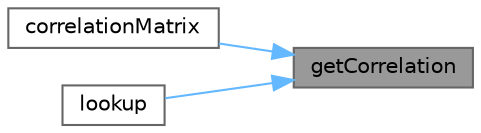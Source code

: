 digraph "getCorrelation"
{
 // INTERACTIVE_SVG=YES
 // LATEX_PDF_SIZE
  bgcolor="transparent";
  edge [fontname=Helvetica,fontsize=10,labelfontname=Helvetica,labelfontsize=10];
  node [fontname=Helvetica,fontsize=10,shape=box,height=0.2,width=0.4];
  rankdir="RL";
  Node1 [label="getCorrelation",height=0.2,width=0.4,color="gray40", fillcolor="grey60", style="filled", fontcolor="black",tooltip="Get the correlation between the factor f_1 and f_2."];
  Node1 -> Node2 [dir="back",color="steelblue1",style="solid"];
  Node2 [label="correlationMatrix",height=0.2,width=0.4,color="grey40", fillcolor="white", style="filled",URL="$classore_1_1data_1_1_correlation_matrix_builder.html#a2035a4cd39a0e39a2ee2c5b936f6a276",tooltip=" "];
  Node1 -> Node3 [dir="back",color="steelblue1",style="solid"];
  Node3 [label="lookup",height=0.2,width=0.4,color="grey40", fillcolor="white", style="filled",URL="$classore_1_1data_1_1_correlation_matrix_builder.html#a18569c715b7d44c816d1037d02e93e10",tooltip="Get the correlation between two factors."];
}
